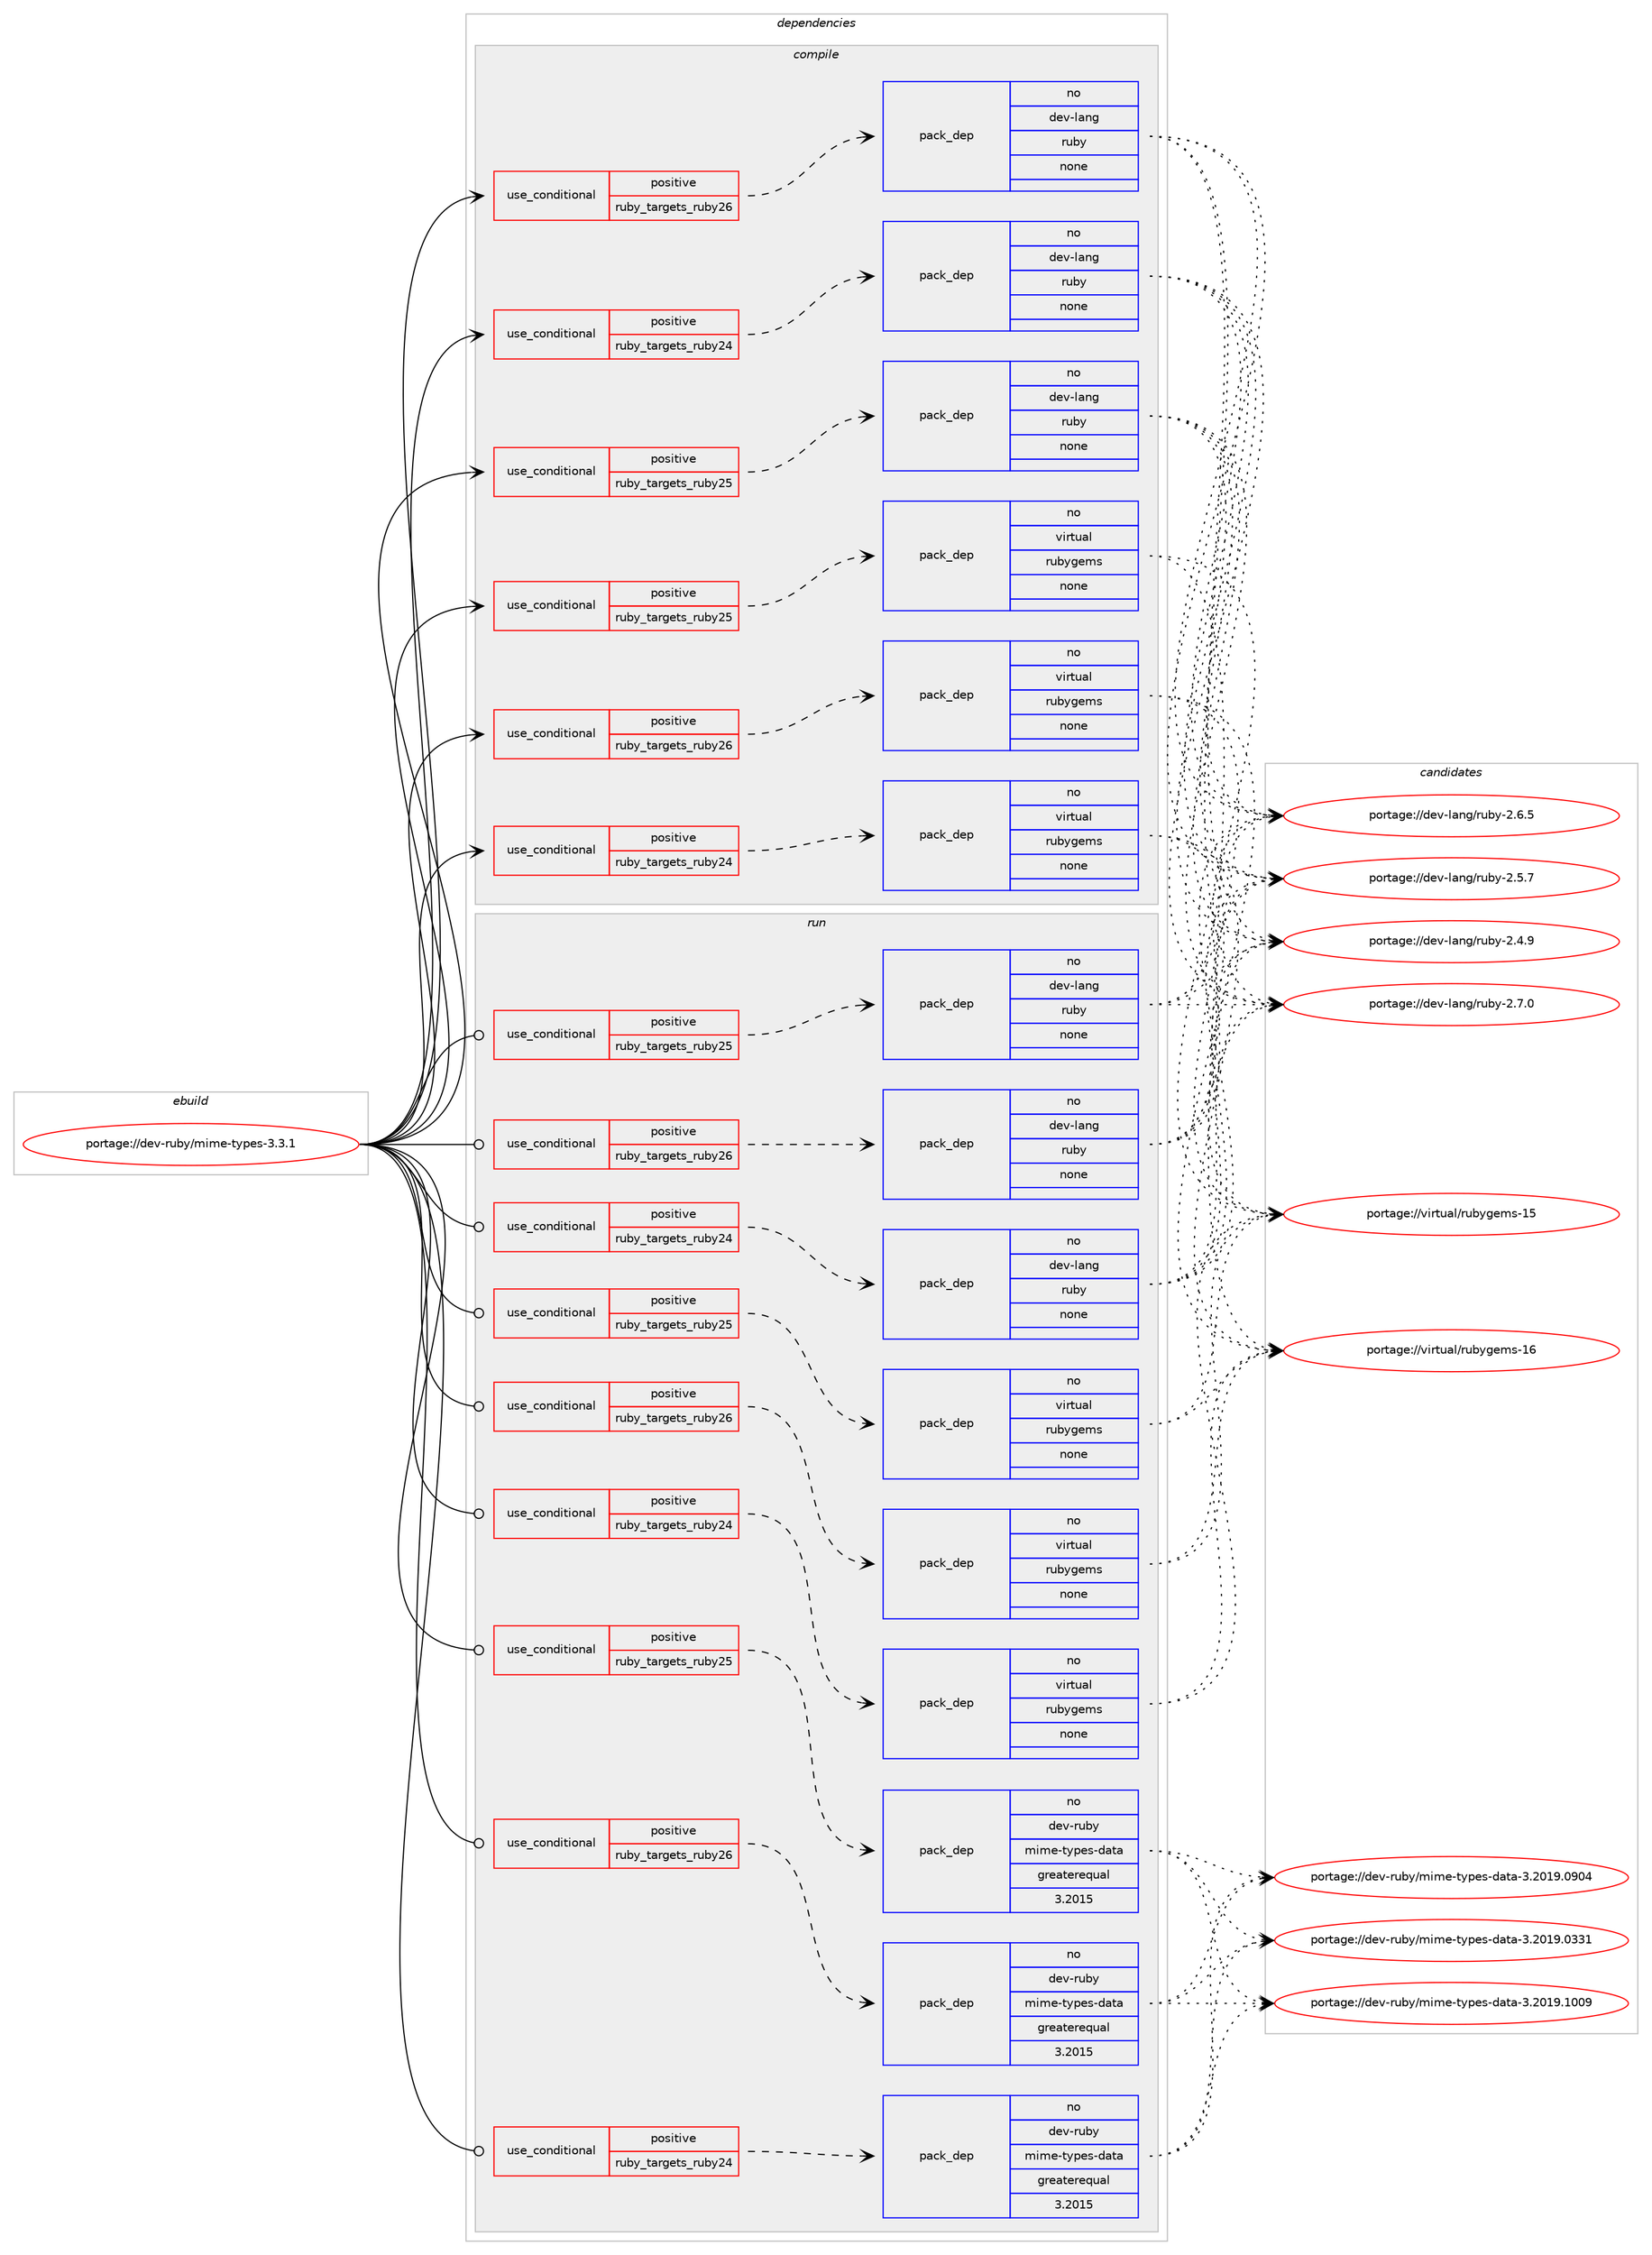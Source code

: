 digraph prolog {

# *************
# Graph options
# *************

newrank=true;
concentrate=true;
compound=true;
graph [rankdir=LR,fontname=Helvetica,fontsize=10,ranksep=1.5];#, ranksep=2.5, nodesep=0.2];
edge  [arrowhead=vee];
node  [fontname=Helvetica,fontsize=10];

# **********
# The ebuild
# **********

subgraph cluster_leftcol {
color=gray;
label=<<i>ebuild</i>>;
id [label="portage://dev-ruby/mime-types-3.3.1", color=red, width=4, href="../dev-ruby/mime-types-3.3.1.svg"];
}

# ****************
# The dependencies
# ****************

subgraph cluster_midcol {
color=gray;
label=<<i>dependencies</i>>;
subgraph cluster_compile {
fillcolor="#eeeeee";
style=filled;
label=<<i>compile</i>>;
subgraph cond82264 {
dependency346267 [label=<<TABLE BORDER="0" CELLBORDER="1" CELLSPACING="0" CELLPADDING="4"><TR><TD ROWSPAN="3" CELLPADDING="10">use_conditional</TD></TR><TR><TD>positive</TD></TR><TR><TD>ruby_targets_ruby24</TD></TR></TABLE>>, shape=none, color=red];
subgraph pack259208 {
dependency346268 [label=<<TABLE BORDER="0" CELLBORDER="1" CELLSPACING="0" CELLPADDING="4" WIDTH="220"><TR><TD ROWSPAN="6" CELLPADDING="30">pack_dep</TD></TR><TR><TD WIDTH="110">no</TD></TR><TR><TD>dev-lang</TD></TR><TR><TD>ruby</TD></TR><TR><TD>none</TD></TR><TR><TD></TD></TR></TABLE>>, shape=none, color=blue];
}
dependency346267:e -> dependency346268:w [weight=20,style="dashed",arrowhead="vee"];
}
id:e -> dependency346267:w [weight=20,style="solid",arrowhead="vee"];
subgraph cond82265 {
dependency346269 [label=<<TABLE BORDER="0" CELLBORDER="1" CELLSPACING="0" CELLPADDING="4"><TR><TD ROWSPAN="3" CELLPADDING="10">use_conditional</TD></TR><TR><TD>positive</TD></TR><TR><TD>ruby_targets_ruby24</TD></TR></TABLE>>, shape=none, color=red];
subgraph pack259209 {
dependency346270 [label=<<TABLE BORDER="0" CELLBORDER="1" CELLSPACING="0" CELLPADDING="4" WIDTH="220"><TR><TD ROWSPAN="6" CELLPADDING="30">pack_dep</TD></TR><TR><TD WIDTH="110">no</TD></TR><TR><TD>virtual</TD></TR><TR><TD>rubygems</TD></TR><TR><TD>none</TD></TR><TR><TD></TD></TR></TABLE>>, shape=none, color=blue];
}
dependency346269:e -> dependency346270:w [weight=20,style="dashed",arrowhead="vee"];
}
id:e -> dependency346269:w [weight=20,style="solid",arrowhead="vee"];
subgraph cond82266 {
dependency346271 [label=<<TABLE BORDER="0" CELLBORDER="1" CELLSPACING="0" CELLPADDING="4"><TR><TD ROWSPAN="3" CELLPADDING="10">use_conditional</TD></TR><TR><TD>positive</TD></TR><TR><TD>ruby_targets_ruby25</TD></TR></TABLE>>, shape=none, color=red];
subgraph pack259210 {
dependency346272 [label=<<TABLE BORDER="0" CELLBORDER="1" CELLSPACING="0" CELLPADDING="4" WIDTH="220"><TR><TD ROWSPAN="6" CELLPADDING="30">pack_dep</TD></TR><TR><TD WIDTH="110">no</TD></TR><TR><TD>dev-lang</TD></TR><TR><TD>ruby</TD></TR><TR><TD>none</TD></TR><TR><TD></TD></TR></TABLE>>, shape=none, color=blue];
}
dependency346271:e -> dependency346272:w [weight=20,style="dashed",arrowhead="vee"];
}
id:e -> dependency346271:w [weight=20,style="solid",arrowhead="vee"];
subgraph cond82267 {
dependency346273 [label=<<TABLE BORDER="0" CELLBORDER="1" CELLSPACING="0" CELLPADDING="4"><TR><TD ROWSPAN="3" CELLPADDING="10">use_conditional</TD></TR><TR><TD>positive</TD></TR><TR><TD>ruby_targets_ruby25</TD></TR></TABLE>>, shape=none, color=red];
subgraph pack259211 {
dependency346274 [label=<<TABLE BORDER="0" CELLBORDER="1" CELLSPACING="0" CELLPADDING="4" WIDTH="220"><TR><TD ROWSPAN="6" CELLPADDING="30">pack_dep</TD></TR><TR><TD WIDTH="110">no</TD></TR><TR><TD>virtual</TD></TR><TR><TD>rubygems</TD></TR><TR><TD>none</TD></TR><TR><TD></TD></TR></TABLE>>, shape=none, color=blue];
}
dependency346273:e -> dependency346274:w [weight=20,style="dashed",arrowhead="vee"];
}
id:e -> dependency346273:w [weight=20,style="solid",arrowhead="vee"];
subgraph cond82268 {
dependency346275 [label=<<TABLE BORDER="0" CELLBORDER="1" CELLSPACING="0" CELLPADDING="4"><TR><TD ROWSPAN="3" CELLPADDING="10">use_conditional</TD></TR><TR><TD>positive</TD></TR><TR><TD>ruby_targets_ruby26</TD></TR></TABLE>>, shape=none, color=red];
subgraph pack259212 {
dependency346276 [label=<<TABLE BORDER="0" CELLBORDER="1" CELLSPACING="0" CELLPADDING="4" WIDTH="220"><TR><TD ROWSPAN="6" CELLPADDING="30">pack_dep</TD></TR><TR><TD WIDTH="110">no</TD></TR><TR><TD>dev-lang</TD></TR><TR><TD>ruby</TD></TR><TR><TD>none</TD></TR><TR><TD></TD></TR></TABLE>>, shape=none, color=blue];
}
dependency346275:e -> dependency346276:w [weight=20,style="dashed",arrowhead="vee"];
}
id:e -> dependency346275:w [weight=20,style="solid",arrowhead="vee"];
subgraph cond82269 {
dependency346277 [label=<<TABLE BORDER="0" CELLBORDER="1" CELLSPACING="0" CELLPADDING="4"><TR><TD ROWSPAN="3" CELLPADDING="10">use_conditional</TD></TR><TR><TD>positive</TD></TR><TR><TD>ruby_targets_ruby26</TD></TR></TABLE>>, shape=none, color=red];
subgraph pack259213 {
dependency346278 [label=<<TABLE BORDER="0" CELLBORDER="1" CELLSPACING="0" CELLPADDING="4" WIDTH="220"><TR><TD ROWSPAN="6" CELLPADDING="30">pack_dep</TD></TR><TR><TD WIDTH="110">no</TD></TR><TR><TD>virtual</TD></TR><TR><TD>rubygems</TD></TR><TR><TD>none</TD></TR><TR><TD></TD></TR></TABLE>>, shape=none, color=blue];
}
dependency346277:e -> dependency346278:w [weight=20,style="dashed",arrowhead="vee"];
}
id:e -> dependency346277:w [weight=20,style="solid",arrowhead="vee"];
}
subgraph cluster_compileandrun {
fillcolor="#eeeeee";
style=filled;
label=<<i>compile and run</i>>;
}
subgraph cluster_run {
fillcolor="#eeeeee";
style=filled;
label=<<i>run</i>>;
subgraph cond82270 {
dependency346279 [label=<<TABLE BORDER="0" CELLBORDER="1" CELLSPACING="0" CELLPADDING="4"><TR><TD ROWSPAN="3" CELLPADDING="10">use_conditional</TD></TR><TR><TD>positive</TD></TR><TR><TD>ruby_targets_ruby24</TD></TR></TABLE>>, shape=none, color=red];
subgraph pack259214 {
dependency346280 [label=<<TABLE BORDER="0" CELLBORDER="1" CELLSPACING="0" CELLPADDING="4" WIDTH="220"><TR><TD ROWSPAN="6" CELLPADDING="30">pack_dep</TD></TR><TR><TD WIDTH="110">no</TD></TR><TR><TD>dev-lang</TD></TR><TR><TD>ruby</TD></TR><TR><TD>none</TD></TR><TR><TD></TD></TR></TABLE>>, shape=none, color=blue];
}
dependency346279:e -> dependency346280:w [weight=20,style="dashed",arrowhead="vee"];
}
id:e -> dependency346279:w [weight=20,style="solid",arrowhead="odot"];
subgraph cond82271 {
dependency346281 [label=<<TABLE BORDER="0" CELLBORDER="1" CELLSPACING="0" CELLPADDING="4"><TR><TD ROWSPAN="3" CELLPADDING="10">use_conditional</TD></TR><TR><TD>positive</TD></TR><TR><TD>ruby_targets_ruby24</TD></TR></TABLE>>, shape=none, color=red];
subgraph pack259215 {
dependency346282 [label=<<TABLE BORDER="0" CELLBORDER="1" CELLSPACING="0" CELLPADDING="4" WIDTH="220"><TR><TD ROWSPAN="6" CELLPADDING="30">pack_dep</TD></TR><TR><TD WIDTH="110">no</TD></TR><TR><TD>dev-ruby</TD></TR><TR><TD>mime-types-data</TD></TR><TR><TD>greaterequal</TD></TR><TR><TD>3.2015</TD></TR></TABLE>>, shape=none, color=blue];
}
dependency346281:e -> dependency346282:w [weight=20,style="dashed",arrowhead="vee"];
}
id:e -> dependency346281:w [weight=20,style="solid",arrowhead="odot"];
subgraph cond82272 {
dependency346283 [label=<<TABLE BORDER="0" CELLBORDER="1" CELLSPACING="0" CELLPADDING="4"><TR><TD ROWSPAN="3" CELLPADDING="10">use_conditional</TD></TR><TR><TD>positive</TD></TR><TR><TD>ruby_targets_ruby24</TD></TR></TABLE>>, shape=none, color=red];
subgraph pack259216 {
dependency346284 [label=<<TABLE BORDER="0" CELLBORDER="1" CELLSPACING="0" CELLPADDING="4" WIDTH="220"><TR><TD ROWSPAN="6" CELLPADDING="30">pack_dep</TD></TR><TR><TD WIDTH="110">no</TD></TR><TR><TD>virtual</TD></TR><TR><TD>rubygems</TD></TR><TR><TD>none</TD></TR><TR><TD></TD></TR></TABLE>>, shape=none, color=blue];
}
dependency346283:e -> dependency346284:w [weight=20,style="dashed",arrowhead="vee"];
}
id:e -> dependency346283:w [weight=20,style="solid",arrowhead="odot"];
subgraph cond82273 {
dependency346285 [label=<<TABLE BORDER="0" CELLBORDER="1" CELLSPACING="0" CELLPADDING="4"><TR><TD ROWSPAN="3" CELLPADDING="10">use_conditional</TD></TR><TR><TD>positive</TD></TR><TR><TD>ruby_targets_ruby25</TD></TR></TABLE>>, shape=none, color=red];
subgraph pack259217 {
dependency346286 [label=<<TABLE BORDER="0" CELLBORDER="1" CELLSPACING="0" CELLPADDING="4" WIDTH="220"><TR><TD ROWSPAN="6" CELLPADDING="30">pack_dep</TD></TR><TR><TD WIDTH="110">no</TD></TR><TR><TD>dev-lang</TD></TR><TR><TD>ruby</TD></TR><TR><TD>none</TD></TR><TR><TD></TD></TR></TABLE>>, shape=none, color=blue];
}
dependency346285:e -> dependency346286:w [weight=20,style="dashed",arrowhead="vee"];
}
id:e -> dependency346285:w [weight=20,style="solid",arrowhead="odot"];
subgraph cond82274 {
dependency346287 [label=<<TABLE BORDER="0" CELLBORDER="1" CELLSPACING="0" CELLPADDING="4"><TR><TD ROWSPAN="3" CELLPADDING="10">use_conditional</TD></TR><TR><TD>positive</TD></TR><TR><TD>ruby_targets_ruby25</TD></TR></TABLE>>, shape=none, color=red];
subgraph pack259218 {
dependency346288 [label=<<TABLE BORDER="0" CELLBORDER="1" CELLSPACING="0" CELLPADDING="4" WIDTH="220"><TR><TD ROWSPAN="6" CELLPADDING="30">pack_dep</TD></TR><TR><TD WIDTH="110">no</TD></TR><TR><TD>dev-ruby</TD></TR><TR><TD>mime-types-data</TD></TR><TR><TD>greaterequal</TD></TR><TR><TD>3.2015</TD></TR></TABLE>>, shape=none, color=blue];
}
dependency346287:e -> dependency346288:w [weight=20,style="dashed",arrowhead="vee"];
}
id:e -> dependency346287:w [weight=20,style="solid",arrowhead="odot"];
subgraph cond82275 {
dependency346289 [label=<<TABLE BORDER="0" CELLBORDER="1" CELLSPACING="0" CELLPADDING="4"><TR><TD ROWSPAN="3" CELLPADDING="10">use_conditional</TD></TR><TR><TD>positive</TD></TR><TR><TD>ruby_targets_ruby25</TD></TR></TABLE>>, shape=none, color=red];
subgraph pack259219 {
dependency346290 [label=<<TABLE BORDER="0" CELLBORDER="1" CELLSPACING="0" CELLPADDING="4" WIDTH="220"><TR><TD ROWSPAN="6" CELLPADDING="30">pack_dep</TD></TR><TR><TD WIDTH="110">no</TD></TR><TR><TD>virtual</TD></TR><TR><TD>rubygems</TD></TR><TR><TD>none</TD></TR><TR><TD></TD></TR></TABLE>>, shape=none, color=blue];
}
dependency346289:e -> dependency346290:w [weight=20,style="dashed",arrowhead="vee"];
}
id:e -> dependency346289:w [weight=20,style="solid",arrowhead="odot"];
subgraph cond82276 {
dependency346291 [label=<<TABLE BORDER="0" CELLBORDER="1" CELLSPACING="0" CELLPADDING="4"><TR><TD ROWSPAN="3" CELLPADDING="10">use_conditional</TD></TR><TR><TD>positive</TD></TR><TR><TD>ruby_targets_ruby26</TD></TR></TABLE>>, shape=none, color=red];
subgraph pack259220 {
dependency346292 [label=<<TABLE BORDER="0" CELLBORDER="1" CELLSPACING="0" CELLPADDING="4" WIDTH="220"><TR><TD ROWSPAN="6" CELLPADDING="30">pack_dep</TD></TR><TR><TD WIDTH="110">no</TD></TR><TR><TD>dev-lang</TD></TR><TR><TD>ruby</TD></TR><TR><TD>none</TD></TR><TR><TD></TD></TR></TABLE>>, shape=none, color=blue];
}
dependency346291:e -> dependency346292:w [weight=20,style="dashed",arrowhead="vee"];
}
id:e -> dependency346291:w [weight=20,style="solid",arrowhead="odot"];
subgraph cond82277 {
dependency346293 [label=<<TABLE BORDER="0" CELLBORDER="1" CELLSPACING="0" CELLPADDING="4"><TR><TD ROWSPAN="3" CELLPADDING="10">use_conditional</TD></TR><TR><TD>positive</TD></TR><TR><TD>ruby_targets_ruby26</TD></TR></TABLE>>, shape=none, color=red];
subgraph pack259221 {
dependency346294 [label=<<TABLE BORDER="0" CELLBORDER="1" CELLSPACING="0" CELLPADDING="4" WIDTH="220"><TR><TD ROWSPAN="6" CELLPADDING="30">pack_dep</TD></TR><TR><TD WIDTH="110">no</TD></TR><TR><TD>dev-ruby</TD></TR><TR><TD>mime-types-data</TD></TR><TR><TD>greaterequal</TD></TR><TR><TD>3.2015</TD></TR></TABLE>>, shape=none, color=blue];
}
dependency346293:e -> dependency346294:w [weight=20,style="dashed",arrowhead="vee"];
}
id:e -> dependency346293:w [weight=20,style="solid",arrowhead="odot"];
subgraph cond82278 {
dependency346295 [label=<<TABLE BORDER="0" CELLBORDER="1" CELLSPACING="0" CELLPADDING="4"><TR><TD ROWSPAN="3" CELLPADDING="10">use_conditional</TD></TR><TR><TD>positive</TD></TR><TR><TD>ruby_targets_ruby26</TD></TR></TABLE>>, shape=none, color=red];
subgraph pack259222 {
dependency346296 [label=<<TABLE BORDER="0" CELLBORDER="1" CELLSPACING="0" CELLPADDING="4" WIDTH="220"><TR><TD ROWSPAN="6" CELLPADDING="30">pack_dep</TD></TR><TR><TD WIDTH="110">no</TD></TR><TR><TD>virtual</TD></TR><TR><TD>rubygems</TD></TR><TR><TD>none</TD></TR><TR><TD></TD></TR></TABLE>>, shape=none, color=blue];
}
dependency346295:e -> dependency346296:w [weight=20,style="dashed",arrowhead="vee"];
}
id:e -> dependency346295:w [weight=20,style="solid",arrowhead="odot"];
}
}

# **************
# The candidates
# **************

subgraph cluster_choices {
rank=same;
color=gray;
label=<<i>candidates</i>>;

subgraph choice259208 {
color=black;
nodesep=1;
choice10010111845108971101034711411798121455046554648 [label="portage://dev-lang/ruby-2.7.0", color=red, width=4,href="../dev-lang/ruby-2.7.0.svg"];
choice10010111845108971101034711411798121455046544653 [label="portage://dev-lang/ruby-2.6.5", color=red, width=4,href="../dev-lang/ruby-2.6.5.svg"];
choice10010111845108971101034711411798121455046534655 [label="portage://dev-lang/ruby-2.5.7", color=red, width=4,href="../dev-lang/ruby-2.5.7.svg"];
choice10010111845108971101034711411798121455046524657 [label="portage://dev-lang/ruby-2.4.9", color=red, width=4,href="../dev-lang/ruby-2.4.9.svg"];
dependency346268:e -> choice10010111845108971101034711411798121455046554648:w [style=dotted,weight="100"];
dependency346268:e -> choice10010111845108971101034711411798121455046544653:w [style=dotted,weight="100"];
dependency346268:e -> choice10010111845108971101034711411798121455046534655:w [style=dotted,weight="100"];
dependency346268:e -> choice10010111845108971101034711411798121455046524657:w [style=dotted,weight="100"];
}
subgraph choice259209 {
color=black;
nodesep=1;
choice118105114116117971084711411798121103101109115454954 [label="portage://virtual/rubygems-16", color=red, width=4,href="../virtual/rubygems-16.svg"];
choice118105114116117971084711411798121103101109115454953 [label="portage://virtual/rubygems-15", color=red, width=4,href="../virtual/rubygems-15.svg"];
dependency346270:e -> choice118105114116117971084711411798121103101109115454954:w [style=dotted,weight="100"];
dependency346270:e -> choice118105114116117971084711411798121103101109115454953:w [style=dotted,weight="100"];
}
subgraph choice259210 {
color=black;
nodesep=1;
choice10010111845108971101034711411798121455046554648 [label="portage://dev-lang/ruby-2.7.0", color=red, width=4,href="../dev-lang/ruby-2.7.0.svg"];
choice10010111845108971101034711411798121455046544653 [label="portage://dev-lang/ruby-2.6.5", color=red, width=4,href="../dev-lang/ruby-2.6.5.svg"];
choice10010111845108971101034711411798121455046534655 [label="portage://dev-lang/ruby-2.5.7", color=red, width=4,href="../dev-lang/ruby-2.5.7.svg"];
choice10010111845108971101034711411798121455046524657 [label="portage://dev-lang/ruby-2.4.9", color=red, width=4,href="../dev-lang/ruby-2.4.9.svg"];
dependency346272:e -> choice10010111845108971101034711411798121455046554648:w [style=dotted,weight="100"];
dependency346272:e -> choice10010111845108971101034711411798121455046544653:w [style=dotted,weight="100"];
dependency346272:e -> choice10010111845108971101034711411798121455046534655:w [style=dotted,weight="100"];
dependency346272:e -> choice10010111845108971101034711411798121455046524657:w [style=dotted,weight="100"];
}
subgraph choice259211 {
color=black;
nodesep=1;
choice118105114116117971084711411798121103101109115454954 [label="portage://virtual/rubygems-16", color=red, width=4,href="../virtual/rubygems-16.svg"];
choice118105114116117971084711411798121103101109115454953 [label="portage://virtual/rubygems-15", color=red, width=4,href="../virtual/rubygems-15.svg"];
dependency346274:e -> choice118105114116117971084711411798121103101109115454954:w [style=dotted,weight="100"];
dependency346274:e -> choice118105114116117971084711411798121103101109115454953:w [style=dotted,weight="100"];
}
subgraph choice259212 {
color=black;
nodesep=1;
choice10010111845108971101034711411798121455046554648 [label="portage://dev-lang/ruby-2.7.0", color=red, width=4,href="../dev-lang/ruby-2.7.0.svg"];
choice10010111845108971101034711411798121455046544653 [label="portage://dev-lang/ruby-2.6.5", color=red, width=4,href="../dev-lang/ruby-2.6.5.svg"];
choice10010111845108971101034711411798121455046534655 [label="portage://dev-lang/ruby-2.5.7", color=red, width=4,href="../dev-lang/ruby-2.5.7.svg"];
choice10010111845108971101034711411798121455046524657 [label="portage://dev-lang/ruby-2.4.9", color=red, width=4,href="../dev-lang/ruby-2.4.9.svg"];
dependency346276:e -> choice10010111845108971101034711411798121455046554648:w [style=dotted,weight="100"];
dependency346276:e -> choice10010111845108971101034711411798121455046544653:w [style=dotted,weight="100"];
dependency346276:e -> choice10010111845108971101034711411798121455046534655:w [style=dotted,weight="100"];
dependency346276:e -> choice10010111845108971101034711411798121455046524657:w [style=dotted,weight="100"];
}
subgraph choice259213 {
color=black;
nodesep=1;
choice118105114116117971084711411798121103101109115454954 [label="portage://virtual/rubygems-16", color=red, width=4,href="../virtual/rubygems-16.svg"];
choice118105114116117971084711411798121103101109115454953 [label="portage://virtual/rubygems-15", color=red, width=4,href="../virtual/rubygems-15.svg"];
dependency346278:e -> choice118105114116117971084711411798121103101109115454954:w [style=dotted,weight="100"];
dependency346278:e -> choice118105114116117971084711411798121103101109115454953:w [style=dotted,weight="100"];
}
subgraph choice259214 {
color=black;
nodesep=1;
choice10010111845108971101034711411798121455046554648 [label="portage://dev-lang/ruby-2.7.0", color=red, width=4,href="../dev-lang/ruby-2.7.0.svg"];
choice10010111845108971101034711411798121455046544653 [label="portage://dev-lang/ruby-2.6.5", color=red, width=4,href="../dev-lang/ruby-2.6.5.svg"];
choice10010111845108971101034711411798121455046534655 [label="portage://dev-lang/ruby-2.5.7", color=red, width=4,href="../dev-lang/ruby-2.5.7.svg"];
choice10010111845108971101034711411798121455046524657 [label="portage://dev-lang/ruby-2.4.9", color=red, width=4,href="../dev-lang/ruby-2.4.9.svg"];
dependency346280:e -> choice10010111845108971101034711411798121455046554648:w [style=dotted,weight="100"];
dependency346280:e -> choice10010111845108971101034711411798121455046544653:w [style=dotted,weight="100"];
dependency346280:e -> choice10010111845108971101034711411798121455046534655:w [style=dotted,weight="100"];
dependency346280:e -> choice10010111845108971101034711411798121455046524657:w [style=dotted,weight="100"];
}
subgraph choice259215 {
color=black;
nodesep=1;
choice10010111845114117981214710910510910145116121112101115451009711697455146504849574649484857 [label="portage://dev-ruby/mime-types-data-3.2019.1009", color=red, width=4,href="../dev-ruby/mime-types-data-3.2019.1009.svg"];
choice10010111845114117981214710910510910145116121112101115451009711697455146504849574648574852 [label="portage://dev-ruby/mime-types-data-3.2019.0904", color=red, width=4,href="../dev-ruby/mime-types-data-3.2019.0904.svg"];
choice10010111845114117981214710910510910145116121112101115451009711697455146504849574648515149 [label="portage://dev-ruby/mime-types-data-3.2019.0331", color=red, width=4,href="../dev-ruby/mime-types-data-3.2019.0331.svg"];
dependency346282:e -> choice10010111845114117981214710910510910145116121112101115451009711697455146504849574649484857:w [style=dotted,weight="100"];
dependency346282:e -> choice10010111845114117981214710910510910145116121112101115451009711697455146504849574648574852:w [style=dotted,weight="100"];
dependency346282:e -> choice10010111845114117981214710910510910145116121112101115451009711697455146504849574648515149:w [style=dotted,weight="100"];
}
subgraph choice259216 {
color=black;
nodesep=1;
choice118105114116117971084711411798121103101109115454954 [label="portage://virtual/rubygems-16", color=red, width=4,href="../virtual/rubygems-16.svg"];
choice118105114116117971084711411798121103101109115454953 [label="portage://virtual/rubygems-15", color=red, width=4,href="../virtual/rubygems-15.svg"];
dependency346284:e -> choice118105114116117971084711411798121103101109115454954:w [style=dotted,weight="100"];
dependency346284:e -> choice118105114116117971084711411798121103101109115454953:w [style=dotted,weight="100"];
}
subgraph choice259217 {
color=black;
nodesep=1;
choice10010111845108971101034711411798121455046554648 [label="portage://dev-lang/ruby-2.7.0", color=red, width=4,href="../dev-lang/ruby-2.7.0.svg"];
choice10010111845108971101034711411798121455046544653 [label="portage://dev-lang/ruby-2.6.5", color=red, width=4,href="../dev-lang/ruby-2.6.5.svg"];
choice10010111845108971101034711411798121455046534655 [label="portage://dev-lang/ruby-2.5.7", color=red, width=4,href="../dev-lang/ruby-2.5.7.svg"];
choice10010111845108971101034711411798121455046524657 [label="portage://dev-lang/ruby-2.4.9", color=red, width=4,href="../dev-lang/ruby-2.4.9.svg"];
dependency346286:e -> choice10010111845108971101034711411798121455046554648:w [style=dotted,weight="100"];
dependency346286:e -> choice10010111845108971101034711411798121455046544653:w [style=dotted,weight="100"];
dependency346286:e -> choice10010111845108971101034711411798121455046534655:w [style=dotted,weight="100"];
dependency346286:e -> choice10010111845108971101034711411798121455046524657:w [style=dotted,weight="100"];
}
subgraph choice259218 {
color=black;
nodesep=1;
choice10010111845114117981214710910510910145116121112101115451009711697455146504849574649484857 [label="portage://dev-ruby/mime-types-data-3.2019.1009", color=red, width=4,href="../dev-ruby/mime-types-data-3.2019.1009.svg"];
choice10010111845114117981214710910510910145116121112101115451009711697455146504849574648574852 [label="portage://dev-ruby/mime-types-data-3.2019.0904", color=red, width=4,href="../dev-ruby/mime-types-data-3.2019.0904.svg"];
choice10010111845114117981214710910510910145116121112101115451009711697455146504849574648515149 [label="portage://dev-ruby/mime-types-data-3.2019.0331", color=red, width=4,href="../dev-ruby/mime-types-data-3.2019.0331.svg"];
dependency346288:e -> choice10010111845114117981214710910510910145116121112101115451009711697455146504849574649484857:w [style=dotted,weight="100"];
dependency346288:e -> choice10010111845114117981214710910510910145116121112101115451009711697455146504849574648574852:w [style=dotted,weight="100"];
dependency346288:e -> choice10010111845114117981214710910510910145116121112101115451009711697455146504849574648515149:w [style=dotted,weight="100"];
}
subgraph choice259219 {
color=black;
nodesep=1;
choice118105114116117971084711411798121103101109115454954 [label="portage://virtual/rubygems-16", color=red, width=4,href="../virtual/rubygems-16.svg"];
choice118105114116117971084711411798121103101109115454953 [label="portage://virtual/rubygems-15", color=red, width=4,href="../virtual/rubygems-15.svg"];
dependency346290:e -> choice118105114116117971084711411798121103101109115454954:w [style=dotted,weight="100"];
dependency346290:e -> choice118105114116117971084711411798121103101109115454953:w [style=dotted,weight="100"];
}
subgraph choice259220 {
color=black;
nodesep=1;
choice10010111845108971101034711411798121455046554648 [label="portage://dev-lang/ruby-2.7.0", color=red, width=4,href="../dev-lang/ruby-2.7.0.svg"];
choice10010111845108971101034711411798121455046544653 [label="portage://dev-lang/ruby-2.6.5", color=red, width=4,href="../dev-lang/ruby-2.6.5.svg"];
choice10010111845108971101034711411798121455046534655 [label="portage://dev-lang/ruby-2.5.7", color=red, width=4,href="../dev-lang/ruby-2.5.7.svg"];
choice10010111845108971101034711411798121455046524657 [label="portage://dev-lang/ruby-2.4.9", color=red, width=4,href="../dev-lang/ruby-2.4.9.svg"];
dependency346292:e -> choice10010111845108971101034711411798121455046554648:w [style=dotted,weight="100"];
dependency346292:e -> choice10010111845108971101034711411798121455046544653:w [style=dotted,weight="100"];
dependency346292:e -> choice10010111845108971101034711411798121455046534655:w [style=dotted,weight="100"];
dependency346292:e -> choice10010111845108971101034711411798121455046524657:w [style=dotted,weight="100"];
}
subgraph choice259221 {
color=black;
nodesep=1;
choice10010111845114117981214710910510910145116121112101115451009711697455146504849574649484857 [label="portage://dev-ruby/mime-types-data-3.2019.1009", color=red, width=4,href="../dev-ruby/mime-types-data-3.2019.1009.svg"];
choice10010111845114117981214710910510910145116121112101115451009711697455146504849574648574852 [label="portage://dev-ruby/mime-types-data-3.2019.0904", color=red, width=4,href="../dev-ruby/mime-types-data-3.2019.0904.svg"];
choice10010111845114117981214710910510910145116121112101115451009711697455146504849574648515149 [label="portage://dev-ruby/mime-types-data-3.2019.0331", color=red, width=4,href="../dev-ruby/mime-types-data-3.2019.0331.svg"];
dependency346294:e -> choice10010111845114117981214710910510910145116121112101115451009711697455146504849574649484857:w [style=dotted,weight="100"];
dependency346294:e -> choice10010111845114117981214710910510910145116121112101115451009711697455146504849574648574852:w [style=dotted,weight="100"];
dependency346294:e -> choice10010111845114117981214710910510910145116121112101115451009711697455146504849574648515149:w [style=dotted,weight="100"];
}
subgraph choice259222 {
color=black;
nodesep=1;
choice118105114116117971084711411798121103101109115454954 [label="portage://virtual/rubygems-16", color=red, width=4,href="../virtual/rubygems-16.svg"];
choice118105114116117971084711411798121103101109115454953 [label="portage://virtual/rubygems-15", color=red, width=4,href="../virtual/rubygems-15.svg"];
dependency346296:e -> choice118105114116117971084711411798121103101109115454954:w [style=dotted,weight="100"];
dependency346296:e -> choice118105114116117971084711411798121103101109115454953:w [style=dotted,weight="100"];
}
}

}
